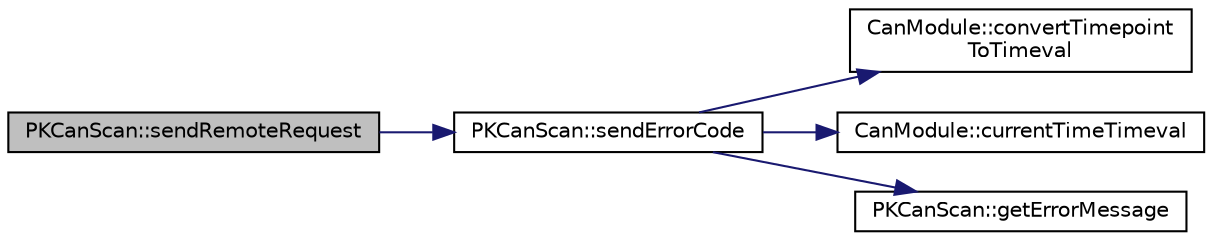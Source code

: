 digraph "PKCanScan::sendRemoteRequest"
{
 // LATEX_PDF_SIZE
  edge [fontname="Helvetica",fontsize="10",labelfontname="Helvetica",labelfontsize="10"];
  node [fontname="Helvetica",fontsize="10",shape=record];
  rankdir="LR";
  Node1 [label="PKCanScan::sendRemoteRequest",height=0.2,width=0.4,color="black", fillcolor="grey75", style="filled", fontcolor="black",tooltip=" "];
  Node1 -> Node2 [color="midnightblue",fontsize="10",style="solid"];
  Node2 [label="PKCanScan::sendErrorCode",height=0.2,width=0.4,color="black", fillcolor="white", style="filled",URL="$classPKCanScan.html#a35ccc4082d56a736abb34d0c289c5a96",tooltip=" "];
  Node2 -> Node3 [color="midnightblue",fontsize="10",style="solid"];
  Node3 [label="CanModule::convertTimepoint\lToTimeval",height=0.2,width=0.4,color="black", fillcolor="white", style="filled",URL="$namespaceCanModule.html#a3ec3082d7d11a9c1641023cb3f53cbe5",tooltip=" "];
  Node2 -> Node4 [color="midnightblue",fontsize="10",style="solid"];
  Node4 [label="CanModule::currentTimeTimeval",height=0.2,width=0.4,color="black", fillcolor="white", style="filled",URL="$namespaceCanModule.html#a6d0711aac0a75de5d2bf6142997a814d",tooltip=" "];
  Node2 -> Node5 [color="midnightblue",fontsize="10",style="solid"];
  Node5 [label="PKCanScan::getErrorMessage",height=0.2,width=0.4,color="black", fillcolor="white", style="filled",URL="$classPKCanScan.html#a077b19a57357437f6c2e6ce00030a698",tooltip=" "];
}
